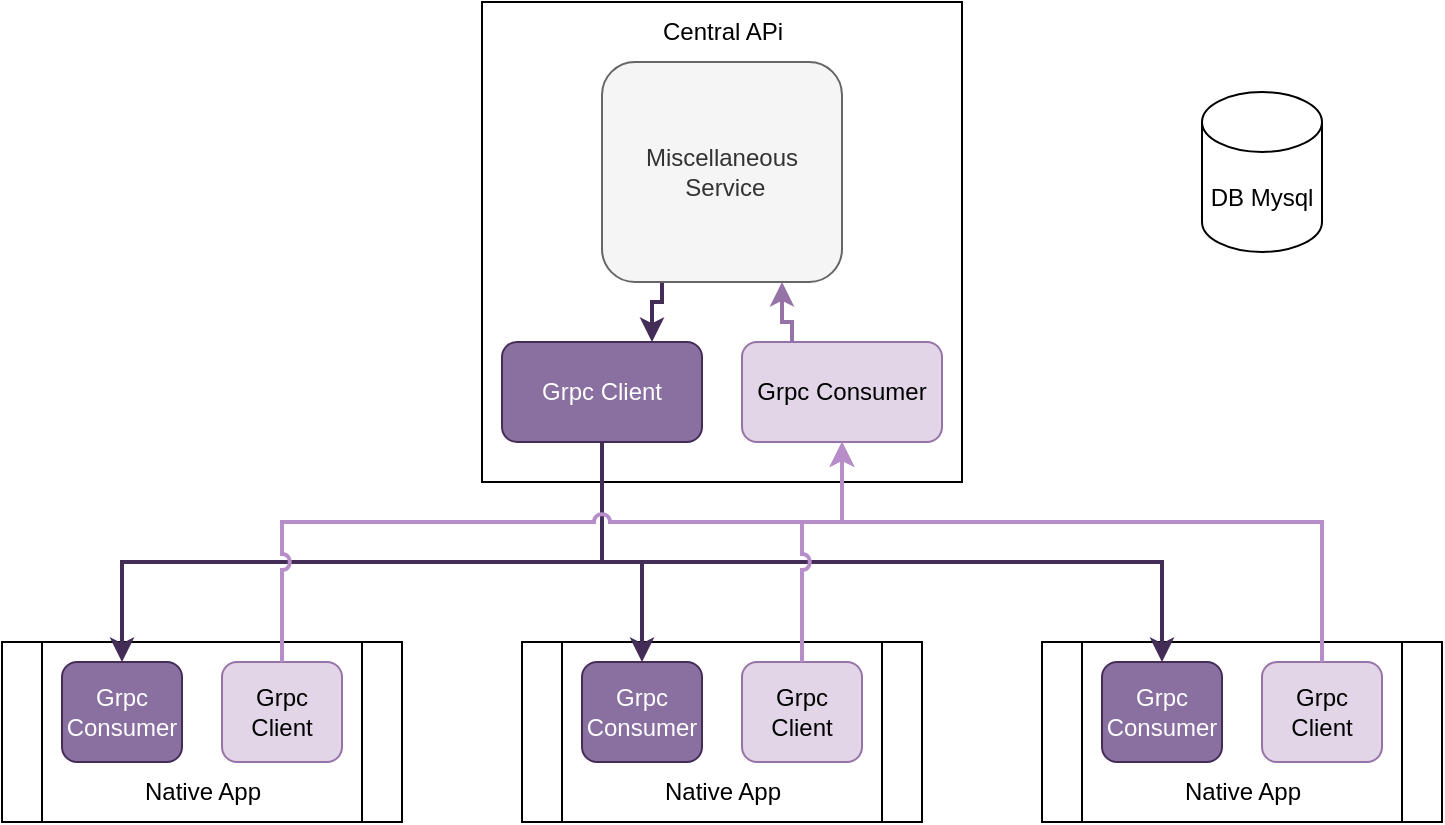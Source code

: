 <mxfile version="22.1.18" type="github">
  <diagram name="Page-1" id="evkMlUm7jSi08kVBB2Cr">
    <mxGraphModel dx="260" dy="621" grid="1" gridSize="10" guides="1" tooltips="1" connect="1" arrows="1" fold="1" page="1" pageScale="1" pageWidth="850" pageHeight="1100" math="0" shadow="0">
      <root>
        <mxCell id="0" />
        <mxCell id="1" parent="0" />
        <mxCell id="qrCc5YfNfcFZISVO1le1-1" value="" style="rounded=0;whiteSpace=wrap;html=1;" vertex="1" parent="1">
          <mxGeometry x="320" y="40" width="240" height="240" as="geometry" />
        </mxCell>
        <mxCell id="qrCc5YfNfcFZISVO1le1-2" value="Central APi" style="text;html=1;align=center;verticalAlign=middle;resizable=0;points=[];autosize=1;strokeColor=none;fillColor=none;" vertex="1" parent="1">
          <mxGeometry x="400" y="40" width="80" height="30" as="geometry" />
        </mxCell>
        <mxCell id="qrCc5YfNfcFZISVO1le1-3" value="Grpc Client" style="rounded=1;whiteSpace=wrap;html=1;fillColor=#8970A1;strokeColor=#432D57;fontColor=#ffffff;" vertex="1" parent="1">
          <mxGeometry x="330" y="210" width="100" height="50" as="geometry" />
        </mxCell>
        <mxCell id="qrCc5YfNfcFZISVO1le1-29" style="edgeStyle=orthogonalEdgeStyle;rounded=0;orthogonalLoop=1;jettySize=auto;html=1;exitX=0.25;exitY=0;exitDx=0;exitDy=0;entryX=0.75;entryY=1;entryDx=0;entryDy=0;fillColor=#e1d5e7;strokeColor=#9673a6;strokeWidth=2;" edge="1" parent="1" source="qrCc5YfNfcFZISVO1le1-4" target="qrCc5YfNfcFZISVO1le1-5">
          <mxGeometry relative="1" as="geometry">
            <Array as="points">
              <mxPoint x="475" y="200" />
              <mxPoint x="470" y="200" />
            </Array>
          </mxGeometry>
        </mxCell>
        <mxCell id="qrCc5YfNfcFZISVO1le1-4" value="Grpc Consumer" style="rounded=1;whiteSpace=wrap;html=1;fillColor=#e1d5e7;strokeColor=#9673a6;" vertex="1" parent="1">
          <mxGeometry x="450" y="210" width="100" height="50" as="geometry" />
        </mxCell>
        <mxCell id="qrCc5YfNfcFZISVO1le1-30" style="edgeStyle=orthogonalEdgeStyle;rounded=0;orthogonalLoop=1;jettySize=auto;html=1;exitX=0.25;exitY=1;exitDx=0;exitDy=0;entryX=0.75;entryY=0;entryDx=0;entryDy=0;fillColor=#76608a;strokeColor=#432D57;strokeWidth=2;" edge="1" parent="1" source="qrCc5YfNfcFZISVO1le1-5" target="qrCc5YfNfcFZISVO1le1-3">
          <mxGeometry relative="1" as="geometry">
            <Array as="points">
              <mxPoint x="410" y="190" />
              <mxPoint x="405" y="190" />
            </Array>
          </mxGeometry>
        </mxCell>
        <mxCell id="qrCc5YfNfcFZISVO1le1-5" value="Miscellaneous&lt;br&gt;&amp;nbsp;Service" style="rounded=1;whiteSpace=wrap;html=1;fillColor=#f5f5f5;strokeColor=#666666;fontColor=#333333;" vertex="1" parent="1">
          <mxGeometry x="380" y="70" width="120" height="110" as="geometry" />
        </mxCell>
        <mxCell id="qrCc5YfNfcFZISVO1le1-6" value="" style="shape=process;whiteSpace=wrap;html=1;backgroundOutline=1;" vertex="1" parent="1">
          <mxGeometry x="80" y="360" width="200" height="90" as="geometry" />
        </mxCell>
        <mxCell id="qrCc5YfNfcFZISVO1le1-7" value="Native App" style="text;html=1;align=center;verticalAlign=middle;resizable=0;points=[];autosize=1;strokeColor=none;fillColor=none;" vertex="1" parent="1">
          <mxGeometry x="140" y="420" width="80" height="30" as="geometry" />
        </mxCell>
        <mxCell id="qrCc5YfNfcFZISVO1le1-8" value="Grpc Client" style="rounded=1;whiteSpace=wrap;html=1;fillColor=#e1d5e7;strokeColor=#9673a6;" vertex="1" parent="1">
          <mxGeometry x="190" y="370" width="60" height="50" as="geometry" />
        </mxCell>
        <mxCell id="qrCc5YfNfcFZISVO1le1-9" value="Grpc Consumer" style="rounded=1;whiteSpace=wrap;html=1;fillColor=#8970A1;strokeColor=#432D57;fontColor=#ffffff;" vertex="1" parent="1">
          <mxGeometry x="110" y="370" width="60" height="50" as="geometry" />
        </mxCell>
        <mxCell id="qrCc5YfNfcFZISVO1le1-18" value="" style="shape=process;whiteSpace=wrap;html=1;backgroundOutline=1;" vertex="1" parent="1">
          <mxGeometry x="340" y="360" width="200" height="90" as="geometry" />
        </mxCell>
        <mxCell id="qrCc5YfNfcFZISVO1le1-19" value="Native App" style="text;html=1;align=center;verticalAlign=middle;resizable=0;points=[];autosize=1;strokeColor=none;fillColor=none;" vertex="1" parent="1">
          <mxGeometry x="400" y="420" width="80" height="30" as="geometry" />
        </mxCell>
        <mxCell id="qrCc5YfNfcFZISVO1le1-20" value="Grpc Client" style="rounded=1;whiteSpace=wrap;html=1;fillColor=#e1d5e7;strokeColor=#9673a6;" vertex="1" parent="1">
          <mxGeometry x="450" y="370" width="60" height="50" as="geometry" />
        </mxCell>
        <mxCell id="qrCc5YfNfcFZISVO1le1-21" value="Grpc Consumer" style="rounded=1;whiteSpace=wrap;html=1;fillColor=#8970A1;strokeColor=#432D57;fontColor=#ffffff;" vertex="1" parent="1">
          <mxGeometry x="370" y="370" width="60" height="50" as="geometry" />
        </mxCell>
        <mxCell id="qrCc5YfNfcFZISVO1le1-22" value="" style="shape=process;whiteSpace=wrap;html=1;backgroundOutline=1;" vertex="1" parent="1">
          <mxGeometry x="600" y="360" width="200" height="90" as="geometry" />
        </mxCell>
        <mxCell id="qrCc5YfNfcFZISVO1le1-23" value="Native App" style="text;html=1;align=center;verticalAlign=middle;resizable=0;points=[];autosize=1;strokeColor=none;fillColor=none;" vertex="1" parent="1">
          <mxGeometry x="660" y="420" width="80" height="30" as="geometry" />
        </mxCell>
        <mxCell id="qrCc5YfNfcFZISVO1le1-24" value="Grpc Client" style="rounded=1;whiteSpace=wrap;html=1;fillColor=#e1d5e7;strokeColor=#9673a6;" vertex="1" parent="1">
          <mxGeometry x="710" y="370" width="60" height="50" as="geometry" />
        </mxCell>
        <mxCell id="qrCc5YfNfcFZISVO1le1-25" value="Grpc Consumer" style="rounded=1;whiteSpace=wrap;html=1;fillColor=#8970A1;strokeColor=#432D57;fontColor=#ffffff;" vertex="1" parent="1">
          <mxGeometry x="630" y="370" width="60" height="50" as="geometry" />
        </mxCell>
        <mxCell id="qrCc5YfNfcFZISVO1le1-34" style="edgeStyle=orthogonalEdgeStyle;rounded=0;orthogonalLoop=1;jettySize=auto;html=1;exitX=0.5;exitY=1;exitDx=0;exitDy=0;entryX=0.5;entryY=0;entryDx=0;entryDy=0;fillColor=#76608a;strokeColor=#432D57;strokeWidth=2;" edge="1" parent="1" source="qrCc5YfNfcFZISVO1le1-3" target="qrCc5YfNfcFZISVO1le1-25">
          <mxGeometry relative="1" as="geometry">
            <Array as="points">
              <mxPoint x="380" y="320" />
              <mxPoint x="660" y="320" />
            </Array>
          </mxGeometry>
        </mxCell>
        <mxCell id="qrCc5YfNfcFZISVO1le1-35" style="edgeStyle=orthogonalEdgeStyle;rounded=0;orthogonalLoop=1;jettySize=auto;html=1;exitX=0.5;exitY=1;exitDx=0;exitDy=0;entryX=0.5;entryY=0;entryDx=0;entryDy=0;fillColor=#76608a;strokeColor=#432D57;strokeWidth=2;" edge="1" parent="1" source="qrCc5YfNfcFZISVO1le1-3" target="qrCc5YfNfcFZISVO1le1-21">
          <mxGeometry relative="1" as="geometry">
            <Array as="points">
              <mxPoint x="380" y="320" />
              <mxPoint x="400" y="320" />
            </Array>
          </mxGeometry>
        </mxCell>
        <mxCell id="qrCc5YfNfcFZISVO1le1-36" style="edgeStyle=orthogonalEdgeStyle;rounded=0;orthogonalLoop=1;jettySize=auto;html=1;exitX=0.5;exitY=1;exitDx=0;exitDy=0;entryX=0.5;entryY=0;entryDx=0;entryDy=0;fillColor=#76608a;strokeColor=#432D57;strokeWidth=2;" edge="1" parent="1" source="qrCc5YfNfcFZISVO1le1-3" target="qrCc5YfNfcFZISVO1le1-9">
          <mxGeometry relative="1" as="geometry">
            <Array as="points">
              <mxPoint x="380" y="320" />
              <mxPoint x="140" y="320" />
            </Array>
          </mxGeometry>
        </mxCell>
        <mxCell id="qrCc5YfNfcFZISVO1le1-44" style="edgeStyle=orthogonalEdgeStyle;rounded=0;orthogonalLoop=1;jettySize=auto;html=1;exitX=0.5;exitY=0;exitDx=0;exitDy=0;entryX=0.5;entryY=1;entryDx=0;entryDy=0;jumpStyle=arc;fillColor=#e1d5e7;strokeColor=#B68CC9;strokeWidth=2;" edge="1" parent="1" source="qrCc5YfNfcFZISVO1le1-8" target="qrCc5YfNfcFZISVO1le1-4">
          <mxGeometry relative="1" as="geometry">
            <Array as="points">
              <mxPoint x="220" y="300" />
              <mxPoint x="500" y="300" />
            </Array>
          </mxGeometry>
        </mxCell>
        <mxCell id="qrCc5YfNfcFZISVO1le1-43" style="edgeStyle=orthogonalEdgeStyle;rounded=0;orthogonalLoop=1;jettySize=auto;html=1;exitX=0.5;exitY=0;exitDx=0;exitDy=0;entryX=0.5;entryY=1;entryDx=0;entryDy=0;jumpStyle=arc;fillColor=#e1d5e7;strokeColor=#B68CC9;strokeWidth=2;" edge="1" parent="1" source="qrCc5YfNfcFZISVO1le1-20" target="qrCc5YfNfcFZISVO1le1-4">
          <mxGeometry relative="1" as="geometry">
            <Array as="points">
              <mxPoint x="480" y="300" />
              <mxPoint x="500" y="300" />
            </Array>
          </mxGeometry>
        </mxCell>
        <mxCell id="qrCc5YfNfcFZISVO1le1-40" style="edgeStyle=orthogonalEdgeStyle;rounded=0;orthogonalLoop=1;jettySize=auto;html=1;exitX=0.5;exitY=0;exitDx=0;exitDy=0;entryX=0.5;entryY=1;entryDx=0;entryDy=0;jumpStyle=arc;fillColor=#e1d5e7;strokeColor=#B68CC9;strokeWidth=2;" edge="1" parent="1" source="qrCc5YfNfcFZISVO1le1-24" target="qrCc5YfNfcFZISVO1le1-4">
          <mxGeometry relative="1" as="geometry">
            <Array as="points">
              <mxPoint x="740" y="300" />
              <mxPoint x="500" y="300" />
            </Array>
          </mxGeometry>
        </mxCell>
        <mxCell id="qrCc5YfNfcFZISVO1le1-45" value="DB Mysql" style="shape=cylinder3;whiteSpace=wrap;html=1;boundedLbl=1;backgroundOutline=1;size=15;" vertex="1" parent="1">
          <mxGeometry x="680" y="85" width="60" height="80" as="geometry" />
        </mxCell>
      </root>
    </mxGraphModel>
  </diagram>
</mxfile>
